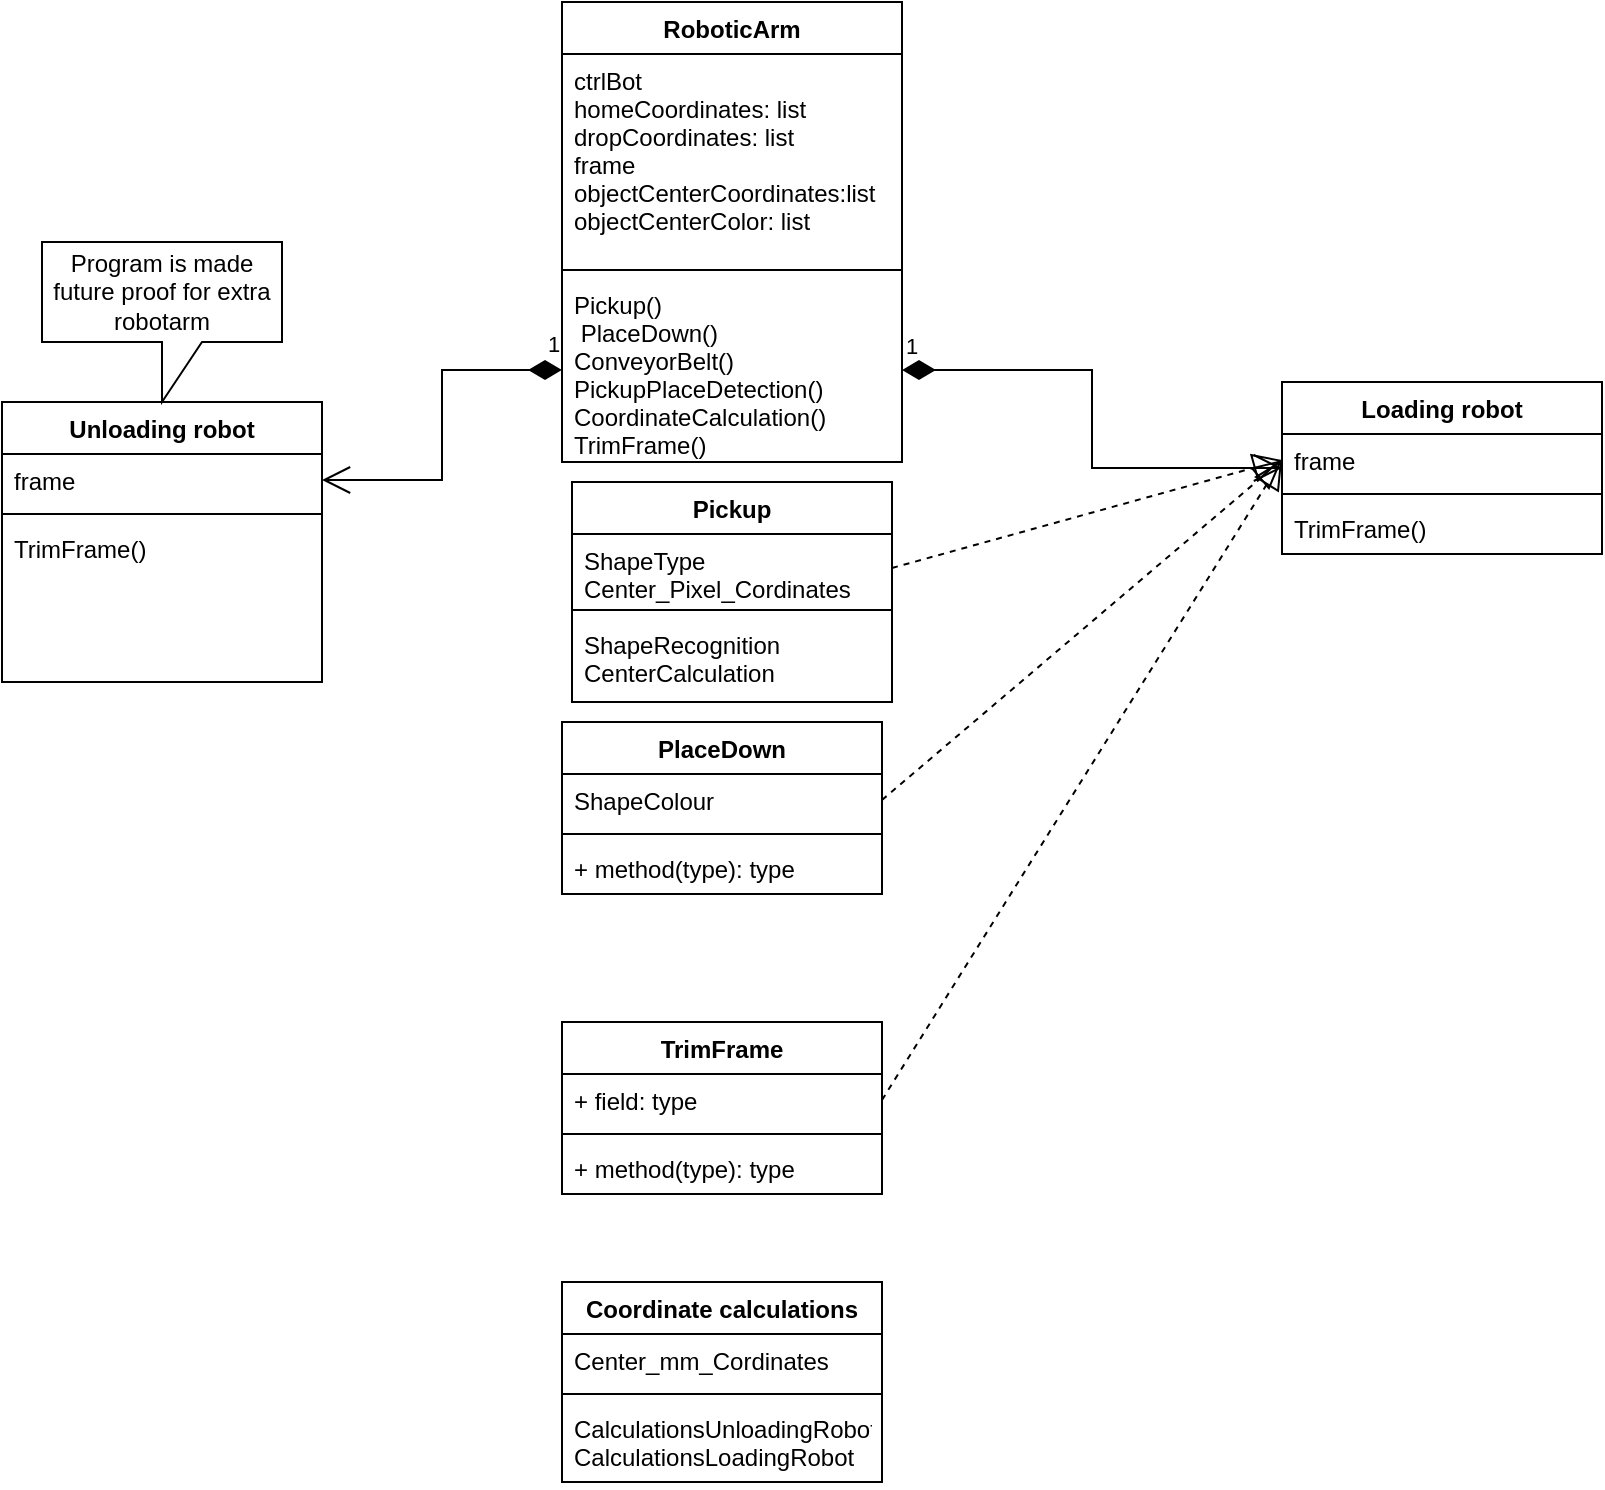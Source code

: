 <mxfile version="20.3.0" type="device"><diagram id="QGZ9qkBQXiq8oFRHzcYZ" name="Page-1"><mxGraphModel dx="2224" dy="792" grid="1" gridSize="10" guides="1" tooltips="1" connect="1" arrows="1" fold="1" page="1" pageScale="1" pageWidth="850" pageHeight="1100" math="0" shadow="0"><root><mxCell id="0"/><mxCell id="1" parent="0"/><mxCell id="o4qy33_VzYwv99dSo5J2-1" value="RoboticArm" style="swimlane;fontStyle=1;align=center;verticalAlign=top;childLayout=stackLayout;horizontal=1;startSize=26;horizontalStack=0;resizeParent=1;resizeParentMax=0;resizeLast=0;collapsible=1;marginBottom=0;" parent="1" vertex="1"><mxGeometry x="200" y="10" width="170" height="230" as="geometry"/></mxCell><mxCell id="o4qy33_VzYwv99dSo5J2-2" value="ctrlBot&#10;homeCoordinates: list&#10;dropCoordinates: list&#10;frame&#10;objectCenterCoordinates:list&#10;objectCenterColor: list&#10;&#10;&#10;" style="text;strokeColor=none;fillColor=none;align=left;verticalAlign=top;spacingLeft=4;spacingRight=4;overflow=hidden;rotatable=0;points=[[0,0.5],[1,0.5]];portConstraint=eastwest;" parent="o4qy33_VzYwv99dSo5J2-1" vertex="1"><mxGeometry y="26" width="170" height="104" as="geometry"/></mxCell><mxCell id="o4qy33_VzYwv99dSo5J2-3" value="" style="line;strokeWidth=1;fillColor=none;align=left;verticalAlign=middle;spacingTop=-1;spacingLeft=3;spacingRight=3;rotatable=0;labelPosition=right;points=[];portConstraint=eastwest;strokeColor=inherit;" parent="o4qy33_VzYwv99dSo5J2-1" vertex="1"><mxGeometry y="130" width="170" height="8" as="geometry"/></mxCell><mxCell id="o4qy33_VzYwv99dSo5J2-4" value="Pickup()&#10; PlaceDown()&#10;ConveyorBelt()&#10;PickupPlaceDetection()&#10;CoordinateCalculation()&#10;TrimFrame()&#10;" style="text;strokeColor=none;fillColor=none;align=left;verticalAlign=top;spacingLeft=4;spacingRight=4;overflow=hidden;rotatable=0;points=[[0,0.5],[1,0.5]];portConstraint=eastwest;" parent="o4qy33_VzYwv99dSo5J2-1" vertex="1"><mxGeometry y="138" width="170" height="92" as="geometry"/></mxCell><mxCell id="o4qy33_VzYwv99dSo5J2-5" value="PlaceDown" style="swimlane;fontStyle=1;align=center;verticalAlign=top;childLayout=stackLayout;horizontal=1;startSize=26;horizontalStack=0;resizeParent=1;resizeParentMax=0;resizeLast=0;collapsible=1;marginBottom=0;" parent="1" vertex="1"><mxGeometry x="200" y="370" width="160" height="86" as="geometry"><mxRectangle x="200" y="360" width="140" height="30" as="alternateBounds"/></mxGeometry></mxCell><mxCell id="o4qy33_VzYwv99dSo5J2-6" value="ShapeColour" style="text;strokeColor=none;fillColor=none;align=left;verticalAlign=top;spacingLeft=4;spacingRight=4;overflow=hidden;rotatable=0;points=[[0,0.5],[1,0.5]];portConstraint=eastwest;" parent="o4qy33_VzYwv99dSo5J2-5" vertex="1"><mxGeometry y="26" width="160" height="26" as="geometry"/></mxCell><mxCell id="o4qy33_VzYwv99dSo5J2-7" value="" style="line;strokeWidth=1;fillColor=none;align=left;verticalAlign=middle;spacingTop=-1;spacingLeft=3;spacingRight=3;rotatable=0;labelPosition=right;points=[];portConstraint=eastwest;strokeColor=inherit;" parent="o4qy33_VzYwv99dSo5J2-5" vertex="1"><mxGeometry y="52" width="160" height="8" as="geometry"/></mxCell><mxCell id="o4qy33_VzYwv99dSo5J2-8" value="+ method(type): type" style="text;strokeColor=none;fillColor=none;align=left;verticalAlign=top;spacingLeft=4;spacingRight=4;overflow=hidden;rotatable=0;points=[[0,0.5],[1,0.5]];portConstraint=eastwest;" parent="o4qy33_VzYwv99dSo5J2-5" vertex="1"><mxGeometry y="60" width="160" height="26" as="geometry"/></mxCell><mxCell id="o4qy33_VzYwv99dSo5J2-9" value="Pickup" style="swimlane;fontStyle=1;align=center;verticalAlign=top;childLayout=stackLayout;horizontal=1;startSize=26;horizontalStack=0;resizeParent=1;resizeParentMax=0;resizeLast=0;collapsible=1;marginBottom=0;flipH=1;" parent="1" vertex="1"><mxGeometry x="205" y="250" width="160" height="110" as="geometry"><mxRectangle x="200" y="200" width="150" height="30" as="alternateBounds"/></mxGeometry></mxCell><mxCell id="o4qy33_VzYwv99dSo5J2-10" value="ShapeType&#10;Center_Pixel_Cordinates" style="text;strokeColor=none;fillColor=none;align=left;verticalAlign=top;spacingLeft=4;spacingRight=4;overflow=hidden;rotatable=0;points=[[0,0.5],[1,0.5]];portConstraint=eastwest;" parent="o4qy33_VzYwv99dSo5J2-9" vertex="1"><mxGeometry y="26" width="160" height="34" as="geometry"/></mxCell><mxCell id="o4qy33_VzYwv99dSo5J2-11" value="" style="line;strokeWidth=1;fillColor=none;align=left;verticalAlign=middle;spacingTop=-1;spacingLeft=3;spacingRight=3;rotatable=0;labelPosition=right;points=[];portConstraint=eastwest;strokeColor=inherit;" parent="o4qy33_VzYwv99dSo5J2-9" vertex="1"><mxGeometry y="60" width="160" height="8" as="geometry"/></mxCell><mxCell id="o4qy33_VzYwv99dSo5J2-12" value="ShapeRecognition&#10;CenterCalculation" style="text;strokeColor=none;fillColor=none;align=left;verticalAlign=top;spacingLeft=4;spacingRight=4;overflow=hidden;rotatable=0;points=[[0,0.5],[1,0.5]];portConstraint=eastwest;" parent="o4qy33_VzYwv99dSo5J2-9" vertex="1"><mxGeometry y="68" width="160" height="42" as="geometry"/></mxCell><mxCell id="o4qy33_VzYwv99dSo5J2-13" value="TrimFrame" style="swimlane;fontStyle=1;align=center;verticalAlign=top;childLayout=stackLayout;horizontal=1;startSize=26;horizontalStack=0;resizeParent=1;resizeParentMax=0;resizeLast=0;collapsible=1;marginBottom=0;" parent="1" vertex="1"><mxGeometry x="200" y="520" width="160" height="86" as="geometry"/></mxCell><mxCell id="o4qy33_VzYwv99dSo5J2-14" value="+ field: type" style="text;strokeColor=none;fillColor=none;align=left;verticalAlign=top;spacingLeft=4;spacingRight=4;overflow=hidden;rotatable=0;points=[[0,0.5],[1,0.5]];portConstraint=eastwest;" parent="o4qy33_VzYwv99dSo5J2-13" vertex="1"><mxGeometry y="26" width="160" height="26" as="geometry"/></mxCell><mxCell id="o4qy33_VzYwv99dSo5J2-15" value="" style="line;strokeWidth=1;fillColor=none;align=left;verticalAlign=middle;spacingTop=-1;spacingLeft=3;spacingRight=3;rotatable=0;labelPosition=right;points=[];portConstraint=eastwest;strokeColor=inherit;" parent="o4qy33_VzYwv99dSo5J2-13" vertex="1"><mxGeometry y="52" width="160" height="8" as="geometry"/></mxCell><mxCell id="o4qy33_VzYwv99dSo5J2-16" value="+ method(type): type" style="text;strokeColor=none;fillColor=none;align=left;verticalAlign=top;spacingLeft=4;spacingRight=4;overflow=hidden;rotatable=0;points=[[0,0.5],[1,0.5]];portConstraint=eastwest;" parent="o4qy33_VzYwv99dSo5J2-13" vertex="1"><mxGeometry y="60" width="160" height="26" as="geometry"/></mxCell><mxCell id="o4qy33_VzYwv99dSo5J2-46" style="edgeStyle=elbowEdgeStyle;rounded=0;orthogonalLoop=1;jettySize=auto;elbow=vertical;html=1;entryX=-0.002;entryY=0.9;entryDx=0;entryDy=0;entryPerimeter=0;" parent="o4qy33_VzYwv99dSo5J2-13" source="o4qy33_VzYwv99dSo5J2-14" target="o4qy33_VzYwv99dSo5J2-14" edge="1"><mxGeometry relative="1" as="geometry"/></mxCell><mxCell id="o4qy33_VzYwv99dSo5J2-21" value="Loading robot" style="swimlane;fontStyle=1;align=center;verticalAlign=top;childLayout=stackLayout;horizontal=1;startSize=26;horizontalStack=0;resizeParent=1;resizeParentMax=0;resizeLast=0;collapsible=1;marginBottom=0;flipH=1;" parent="1" vertex="1"><mxGeometry x="560" y="200" width="160" height="86" as="geometry"/></mxCell><mxCell id="o4qy33_VzYwv99dSo5J2-22" value="frame" style="text;strokeColor=none;fillColor=none;align=left;verticalAlign=top;spacingLeft=4;spacingRight=4;overflow=hidden;rotatable=0;points=[[0,0.5],[1,0.5]];portConstraint=eastwest;" parent="o4qy33_VzYwv99dSo5J2-21" vertex="1"><mxGeometry y="26" width="160" height="26" as="geometry"/></mxCell><mxCell id="o4qy33_VzYwv99dSo5J2-23" value="" style="line;strokeWidth=1;fillColor=none;align=left;verticalAlign=middle;spacingTop=-1;spacingLeft=3;spacingRight=3;rotatable=0;labelPosition=right;points=[];portConstraint=eastwest;strokeColor=inherit;" parent="o4qy33_VzYwv99dSo5J2-21" vertex="1"><mxGeometry y="52" width="160" height="8" as="geometry"/></mxCell><mxCell id="o4qy33_VzYwv99dSo5J2-24" value="TrimFrame()" style="text;strokeColor=none;fillColor=none;align=left;verticalAlign=top;spacingLeft=4;spacingRight=4;overflow=hidden;rotatable=0;points=[[0,0.5],[1,0.5]];portConstraint=eastwest;" parent="o4qy33_VzYwv99dSo5J2-21" vertex="1"><mxGeometry y="60" width="160" height="26" as="geometry"/></mxCell><mxCell id="o4qy33_VzYwv99dSo5J2-39" style="edgeStyle=elbowEdgeStyle;rounded=0;orthogonalLoop=1;jettySize=auto;elbow=vertical;html=1;exitX=0.5;exitY=0;exitDx=0;exitDy=0;" parent="1" source="o4qy33_VzYwv99dSo5J2-21" target="o4qy33_VzYwv99dSo5J2-21" edge="1"><mxGeometry relative="1" as="geometry"/></mxCell><mxCell id="o4qy33_VzYwv99dSo5J2-40" value="" style="endArrow=block;dashed=1;endFill=0;endSize=12;html=1;rounded=0;elbow=vertical;exitX=1;exitY=0.5;exitDx=0;exitDy=0;entryX=0;entryY=0.5;entryDx=0;entryDy=0;" parent="1" source="o4qy33_VzYwv99dSo5J2-10" target="o4qy33_VzYwv99dSo5J2-22" edge="1"><mxGeometry width="160" relative="1" as="geometry"><mxPoint x="550" y="242.5" as="sourcePoint"/><mxPoint x="390" y="242.5" as="targetPoint"/></mxGeometry></mxCell><mxCell id="o4qy33_VzYwv99dSo5J2-44" value="" style="endArrow=block;dashed=1;endFill=0;endSize=12;html=1;rounded=0;elbow=vertical;exitX=1;exitY=0.5;exitDx=0;exitDy=0;entryX=0;entryY=0.5;entryDx=0;entryDy=0;" parent="1" source="o4qy33_VzYwv99dSo5J2-6" target="o4qy33_VzYwv99dSo5J2-22" edge="1"><mxGeometry width="160" relative="1" as="geometry"><mxPoint x="120" y="460" as="sourcePoint"/><mxPoint x="-80" y="460" as="targetPoint"/></mxGeometry></mxCell><mxCell id="o4qy33_VzYwv99dSo5J2-47" value="" style="endArrow=block;dashed=1;endFill=0;endSize=12;html=1;rounded=0;elbow=vertical;exitX=1;exitY=0.5;exitDx=0;exitDy=0;entryX=0;entryY=0.5;entryDx=0;entryDy=0;" parent="1" source="o4qy33_VzYwv99dSo5J2-14" target="o4qy33_VzYwv99dSo5J2-22" edge="1"><mxGeometry width="160" relative="1" as="geometry"><mxPoint x="640" y="440" as="sourcePoint"/><mxPoint x="440" y="440" as="targetPoint"/></mxGeometry></mxCell><mxCell id="o4qy33_VzYwv99dSo5J2-66" value="Coordinate calculations" style="swimlane;fontStyle=1;align=center;verticalAlign=top;childLayout=stackLayout;horizontal=1;startSize=26;horizontalStack=0;resizeParent=1;resizeParentMax=0;resizeLast=0;collapsible=1;marginBottom=0;" parent="1" vertex="1"><mxGeometry x="200" y="650" width="160" height="100" as="geometry"/></mxCell><mxCell id="o4qy33_VzYwv99dSo5J2-67" value="Center_mm_Cordinates" style="text;strokeColor=none;fillColor=none;align=left;verticalAlign=top;spacingLeft=4;spacingRight=4;overflow=hidden;rotatable=0;points=[[0,0.5],[1,0.5]];portConstraint=eastwest;" parent="o4qy33_VzYwv99dSo5J2-66" vertex="1"><mxGeometry y="26" width="160" height="26" as="geometry"/></mxCell><mxCell id="o4qy33_VzYwv99dSo5J2-68" value="" style="line;strokeWidth=1;fillColor=none;align=left;verticalAlign=middle;spacingTop=-1;spacingLeft=3;spacingRight=3;rotatable=0;labelPosition=right;points=[];portConstraint=eastwest;strokeColor=inherit;" parent="o4qy33_VzYwv99dSo5J2-66" vertex="1"><mxGeometry y="52" width="160" height="8" as="geometry"/></mxCell><mxCell id="o4qy33_VzYwv99dSo5J2-69" value="CalculationsUnloadingRobot&#10;CalculationsLoadingRobot" style="text;strokeColor=none;fillColor=none;align=left;verticalAlign=top;spacingLeft=4;spacingRight=4;overflow=hidden;rotatable=0;points=[[0,0.5],[1,0.5]];portConstraint=eastwest;" parent="o4qy33_VzYwv99dSo5J2-66" vertex="1"><mxGeometry y="60" width="160" height="40" as="geometry"/></mxCell><mxCell id="aVru39hk6KXD_gs7TiQT-2" value="1" style="endArrow=open;html=1;endSize=12;startArrow=diamondThin;startSize=14;startFill=1;edgeStyle=orthogonalEdgeStyle;align=left;verticalAlign=bottom;rounded=0;exitX=1;exitY=0.5;exitDx=0;exitDy=0;" parent="1" source="o4qy33_VzYwv99dSo5J2-4" target="o4qy33_VzYwv99dSo5J2-21" edge="1"><mxGeometry x="-1" y="3" relative="1" as="geometry"><mxPoint x="210" y="123" as="sourcePoint"/><mxPoint x="-70" y="210" as="targetPoint"/></mxGeometry></mxCell><mxCell id="xVydWQIWgNu3fXuCKBPH-1" value="Unloading robot" style="swimlane;fontStyle=1;align=center;verticalAlign=top;childLayout=stackLayout;horizontal=1;startSize=26;horizontalStack=0;resizeParent=1;resizeParentMax=0;resizeLast=0;collapsible=1;marginBottom=0;flipH=1;" vertex="1" parent="1"><mxGeometry x="-80" y="210" width="160" height="140" as="geometry"/></mxCell><mxCell id="xVydWQIWgNu3fXuCKBPH-2" value="frame" style="text;strokeColor=none;fillColor=none;align=left;verticalAlign=top;spacingLeft=4;spacingRight=4;overflow=hidden;rotatable=0;points=[[0,0.5],[1,0.5]];portConstraint=eastwest;" vertex="1" parent="xVydWQIWgNu3fXuCKBPH-1"><mxGeometry y="26" width="160" height="26" as="geometry"/></mxCell><mxCell id="xVydWQIWgNu3fXuCKBPH-3" value="" style="line;strokeWidth=1;fillColor=none;align=left;verticalAlign=middle;spacingTop=-1;spacingLeft=3;spacingRight=3;rotatable=0;labelPosition=right;points=[];portConstraint=eastwest;strokeColor=inherit;" vertex="1" parent="xVydWQIWgNu3fXuCKBPH-1"><mxGeometry y="52" width="160" height="8" as="geometry"/></mxCell><mxCell id="xVydWQIWgNu3fXuCKBPH-4" value="TrimFrame()" style="text;strokeColor=none;fillColor=none;align=left;verticalAlign=top;spacingLeft=4;spacingRight=4;overflow=hidden;rotatable=0;points=[[0,0.5],[1,0.5]];portConstraint=eastwest;" vertex="1" parent="xVydWQIWgNu3fXuCKBPH-1"><mxGeometry y="60" width="160" height="80" as="geometry"/></mxCell><mxCell id="xVydWQIWgNu3fXuCKBPH-5" value="1" style="endArrow=open;html=1;endSize=12;startArrow=diamondThin;startSize=14;startFill=1;edgeStyle=orthogonalEdgeStyle;align=left;verticalAlign=bottom;rounded=0;entryX=1;entryY=0.5;entryDx=0;entryDy=0;exitX=0;exitY=0.5;exitDx=0;exitDy=0;" edge="1" parent="1" source="o4qy33_VzYwv99dSo5J2-4" target="xVydWQIWgNu3fXuCKBPH-2"><mxGeometry x="-0.897" y="-4" relative="1" as="geometry"><mxPoint x="170" y="160" as="sourcePoint"/><mxPoint x="570" y="253" as="targetPoint"/><mxPoint as="offset"/></mxGeometry></mxCell><mxCell id="xVydWQIWgNu3fXuCKBPH-6" value="Program is made future proof for extra robotarm" style="shape=callout;whiteSpace=wrap;html=1;perimeter=calloutPerimeter;" vertex="1" parent="1"><mxGeometry x="-60" y="130" width="120" height="80" as="geometry"/></mxCell></root></mxGraphModel></diagram></mxfile>